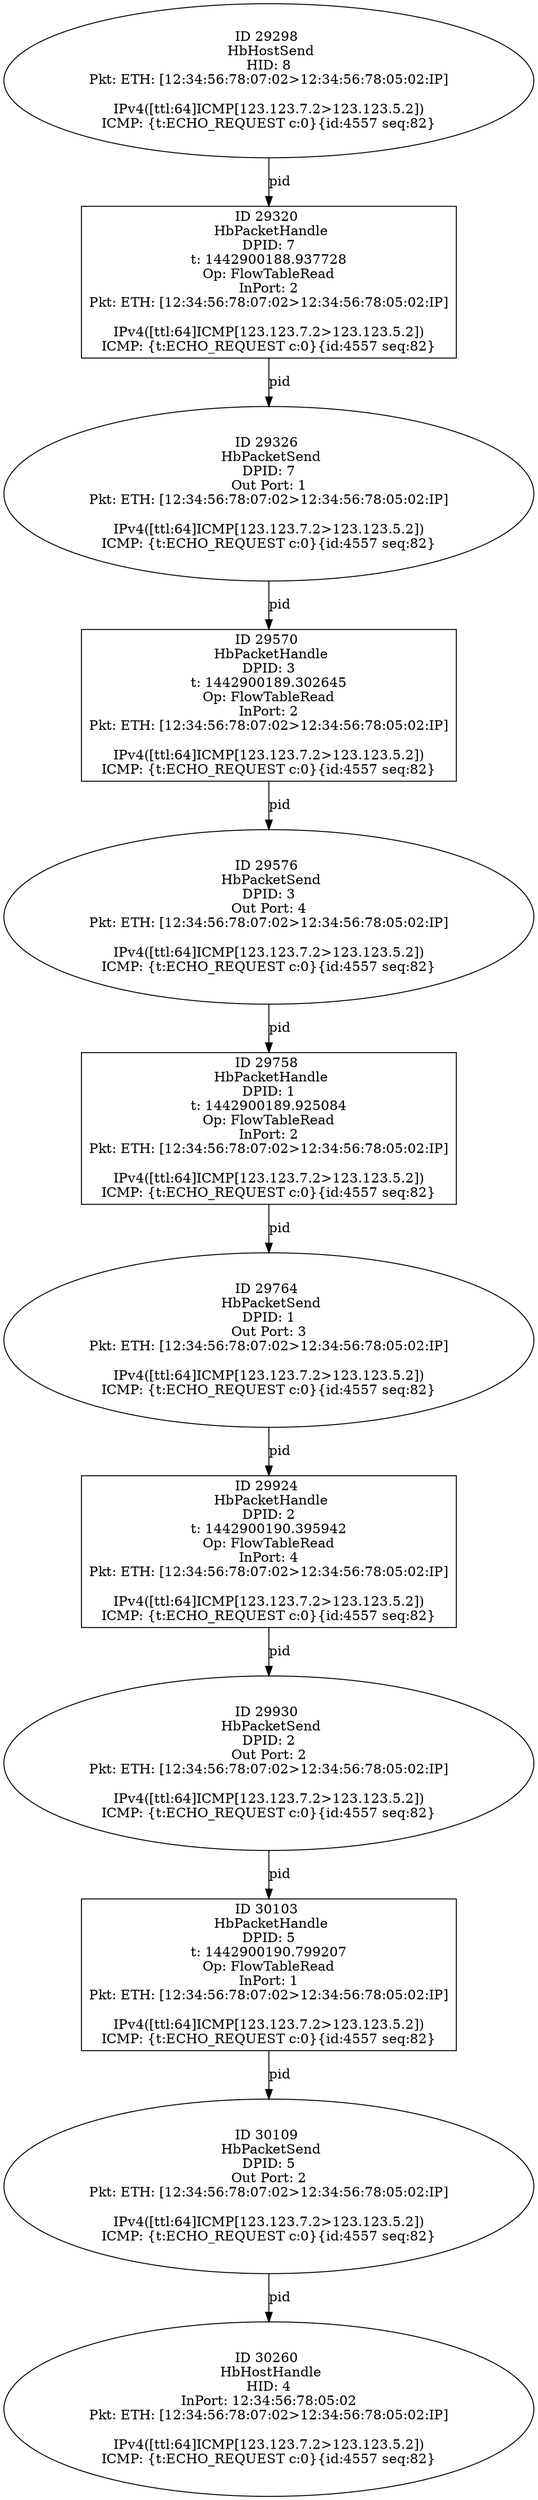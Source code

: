 strict digraph G {
29570 [shape=box, event=<hb_events.HbPacketHandle object at 0x10e07a990>, label="ID 29570 
 HbPacketHandle
DPID: 3
t: 1442900189.302645
Op: FlowTableRead
InPort: 2
Pkt: ETH: [12:34:56:78:07:02>12:34:56:78:05:02:IP]

IPv4([ttl:64]ICMP[123.123.7.2>123.123.5.2])
ICMP: {t:ECHO_REQUEST c:0}{id:4557 seq:82}"];
29764 [shape=oval, event=<hb_events.HbPacketSend object at 0x10e150b90>, label="ID 29764 
 HbPacketSend
DPID: 1
Out Port: 3
Pkt: ETH: [12:34:56:78:07:02>12:34:56:78:05:02:IP]

IPv4([ttl:64]ICMP[123.123.7.2>123.123.5.2])
ICMP: {t:ECHO_REQUEST c:0}{id:4557 seq:82}"];
29320 [shape=box, event=<hb_events.HbPacketHandle object at 0x10df8ab90>, label="ID 29320 
 HbPacketHandle
DPID: 7
t: 1442900188.937728
Op: FlowTableRead
InPort: 2
Pkt: ETH: [12:34:56:78:07:02>12:34:56:78:05:02:IP]

IPv4([ttl:64]ICMP[123.123.7.2>123.123.5.2])
ICMP: {t:ECHO_REQUEST c:0}{id:4557 seq:82}"];
29930 [shape=oval, event=<hb_events.HbPacketSend object at 0x10e1fc410>, label="ID 29930 
 HbPacketSend
DPID: 2
Out Port: 2
Pkt: ETH: [12:34:56:78:07:02>12:34:56:78:05:02:IP]

IPv4([ttl:64]ICMP[123.123.7.2>123.123.5.2])
ICMP: {t:ECHO_REQUEST c:0}{id:4557 seq:82}"];
29326 [shape=oval, event=<hb_events.HbPacketSend object at 0x10df96550>, label="ID 29326 
 HbPacketSend
DPID: 7
Out Port: 1
Pkt: ETH: [12:34:56:78:07:02>12:34:56:78:05:02:IP]

IPv4([ttl:64]ICMP[123.123.7.2>123.123.5.2])
ICMP: {t:ECHO_REQUEST c:0}{id:4557 seq:82}"];
29576 [shape=oval, event=<hb_events.HbPacketSend object at 0x10e07ad50>, label="ID 29576 
 HbPacketSend
DPID: 3
Out Port: 4
Pkt: ETH: [12:34:56:78:07:02>12:34:56:78:05:02:IP]

IPv4([ttl:64]ICMP[123.123.7.2>123.123.5.2])
ICMP: {t:ECHO_REQUEST c:0}{id:4557 seq:82}"];
29298 [shape=oval, event=<hb_events.HbHostSend object at 0x10df69410>, label="ID 29298 
 HbHostSend
HID: 8
Pkt: ETH: [12:34:56:78:07:02>12:34:56:78:05:02:IP]

IPv4([ttl:64]ICMP[123.123.7.2>123.123.5.2])
ICMP: {t:ECHO_REQUEST c:0}{id:4557 seq:82}"];
30260 [shape=oval, event=<hb_events.HbHostHandle object at 0x10e3f1c50>, label="ID 30260 
 HbHostHandle
HID: 4
InPort: 12:34:56:78:05:02
Pkt: ETH: [12:34:56:78:07:02>12:34:56:78:05:02:IP]

IPv4([ttl:64]ICMP[123.123.7.2>123.123.5.2])
ICMP: {t:ECHO_REQUEST c:0}{id:4557 seq:82}"];
30103 [shape=box, event=<hb_events.HbPacketHandle object at 0x10e301e10>, label="ID 30103 
 HbPacketHandle
DPID: 5
t: 1442900190.799207
Op: FlowTableRead
InPort: 1
Pkt: ETH: [12:34:56:78:07:02>12:34:56:78:05:02:IP]

IPv4([ttl:64]ICMP[123.123.7.2>123.123.5.2])
ICMP: {t:ECHO_REQUEST c:0}{id:4557 seq:82}"];
29924 [shape=box, event=<hb_events.HbPacketHandle object at 0x10e1fc190>, label="ID 29924 
 HbPacketHandle
DPID: 2
t: 1442900190.395942
Op: FlowTableRead
InPort: 4
Pkt: ETH: [12:34:56:78:07:02>12:34:56:78:05:02:IP]

IPv4([ttl:64]ICMP[123.123.7.2>123.123.5.2])
ICMP: {t:ECHO_REQUEST c:0}{id:4557 seq:82}"];
30109 [shape=oval, event=<hb_events.HbPacketSend object at 0x10e302350>, label="ID 30109 
 HbPacketSend
DPID: 5
Out Port: 2
Pkt: ETH: [12:34:56:78:07:02>12:34:56:78:05:02:IP]

IPv4([ttl:64]ICMP[123.123.7.2>123.123.5.2])
ICMP: {t:ECHO_REQUEST c:0}{id:4557 seq:82}"];
29758 [shape=box, event=<hb_events.HbPacketHandle object at 0x10e150890>, label="ID 29758 
 HbPacketHandle
DPID: 1
t: 1442900189.925084
Op: FlowTableRead
InPort: 2
Pkt: ETH: [12:34:56:78:07:02>12:34:56:78:05:02:IP]

IPv4([ttl:64]ICMP[123.123.7.2>123.123.5.2])
ICMP: {t:ECHO_REQUEST c:0}{id:4557 seq:82}"];
29570 -> 29576  [rel=pid, label=pid];
29764 -> 29924  [rel=pid, label=pid];
29320 -> 29326  [rel=pid, label=pid];
29930 -> 30103  [rel=pid, label=pid];
29326 -> 29570  [rel=pid, label=pid];
29576 -> 29758  [rel=pid, label=pid];
29298 -> 29320  [rel=pid, label=pid];
30103 -> 30109  [rel=pid, label=pid];
29924 -> 29930  [rel=pid, label=pid];
30109 -> 30260  [rel=pid, label=pid];
29758 -> 29764  [rel=pid, label=pid];
}
